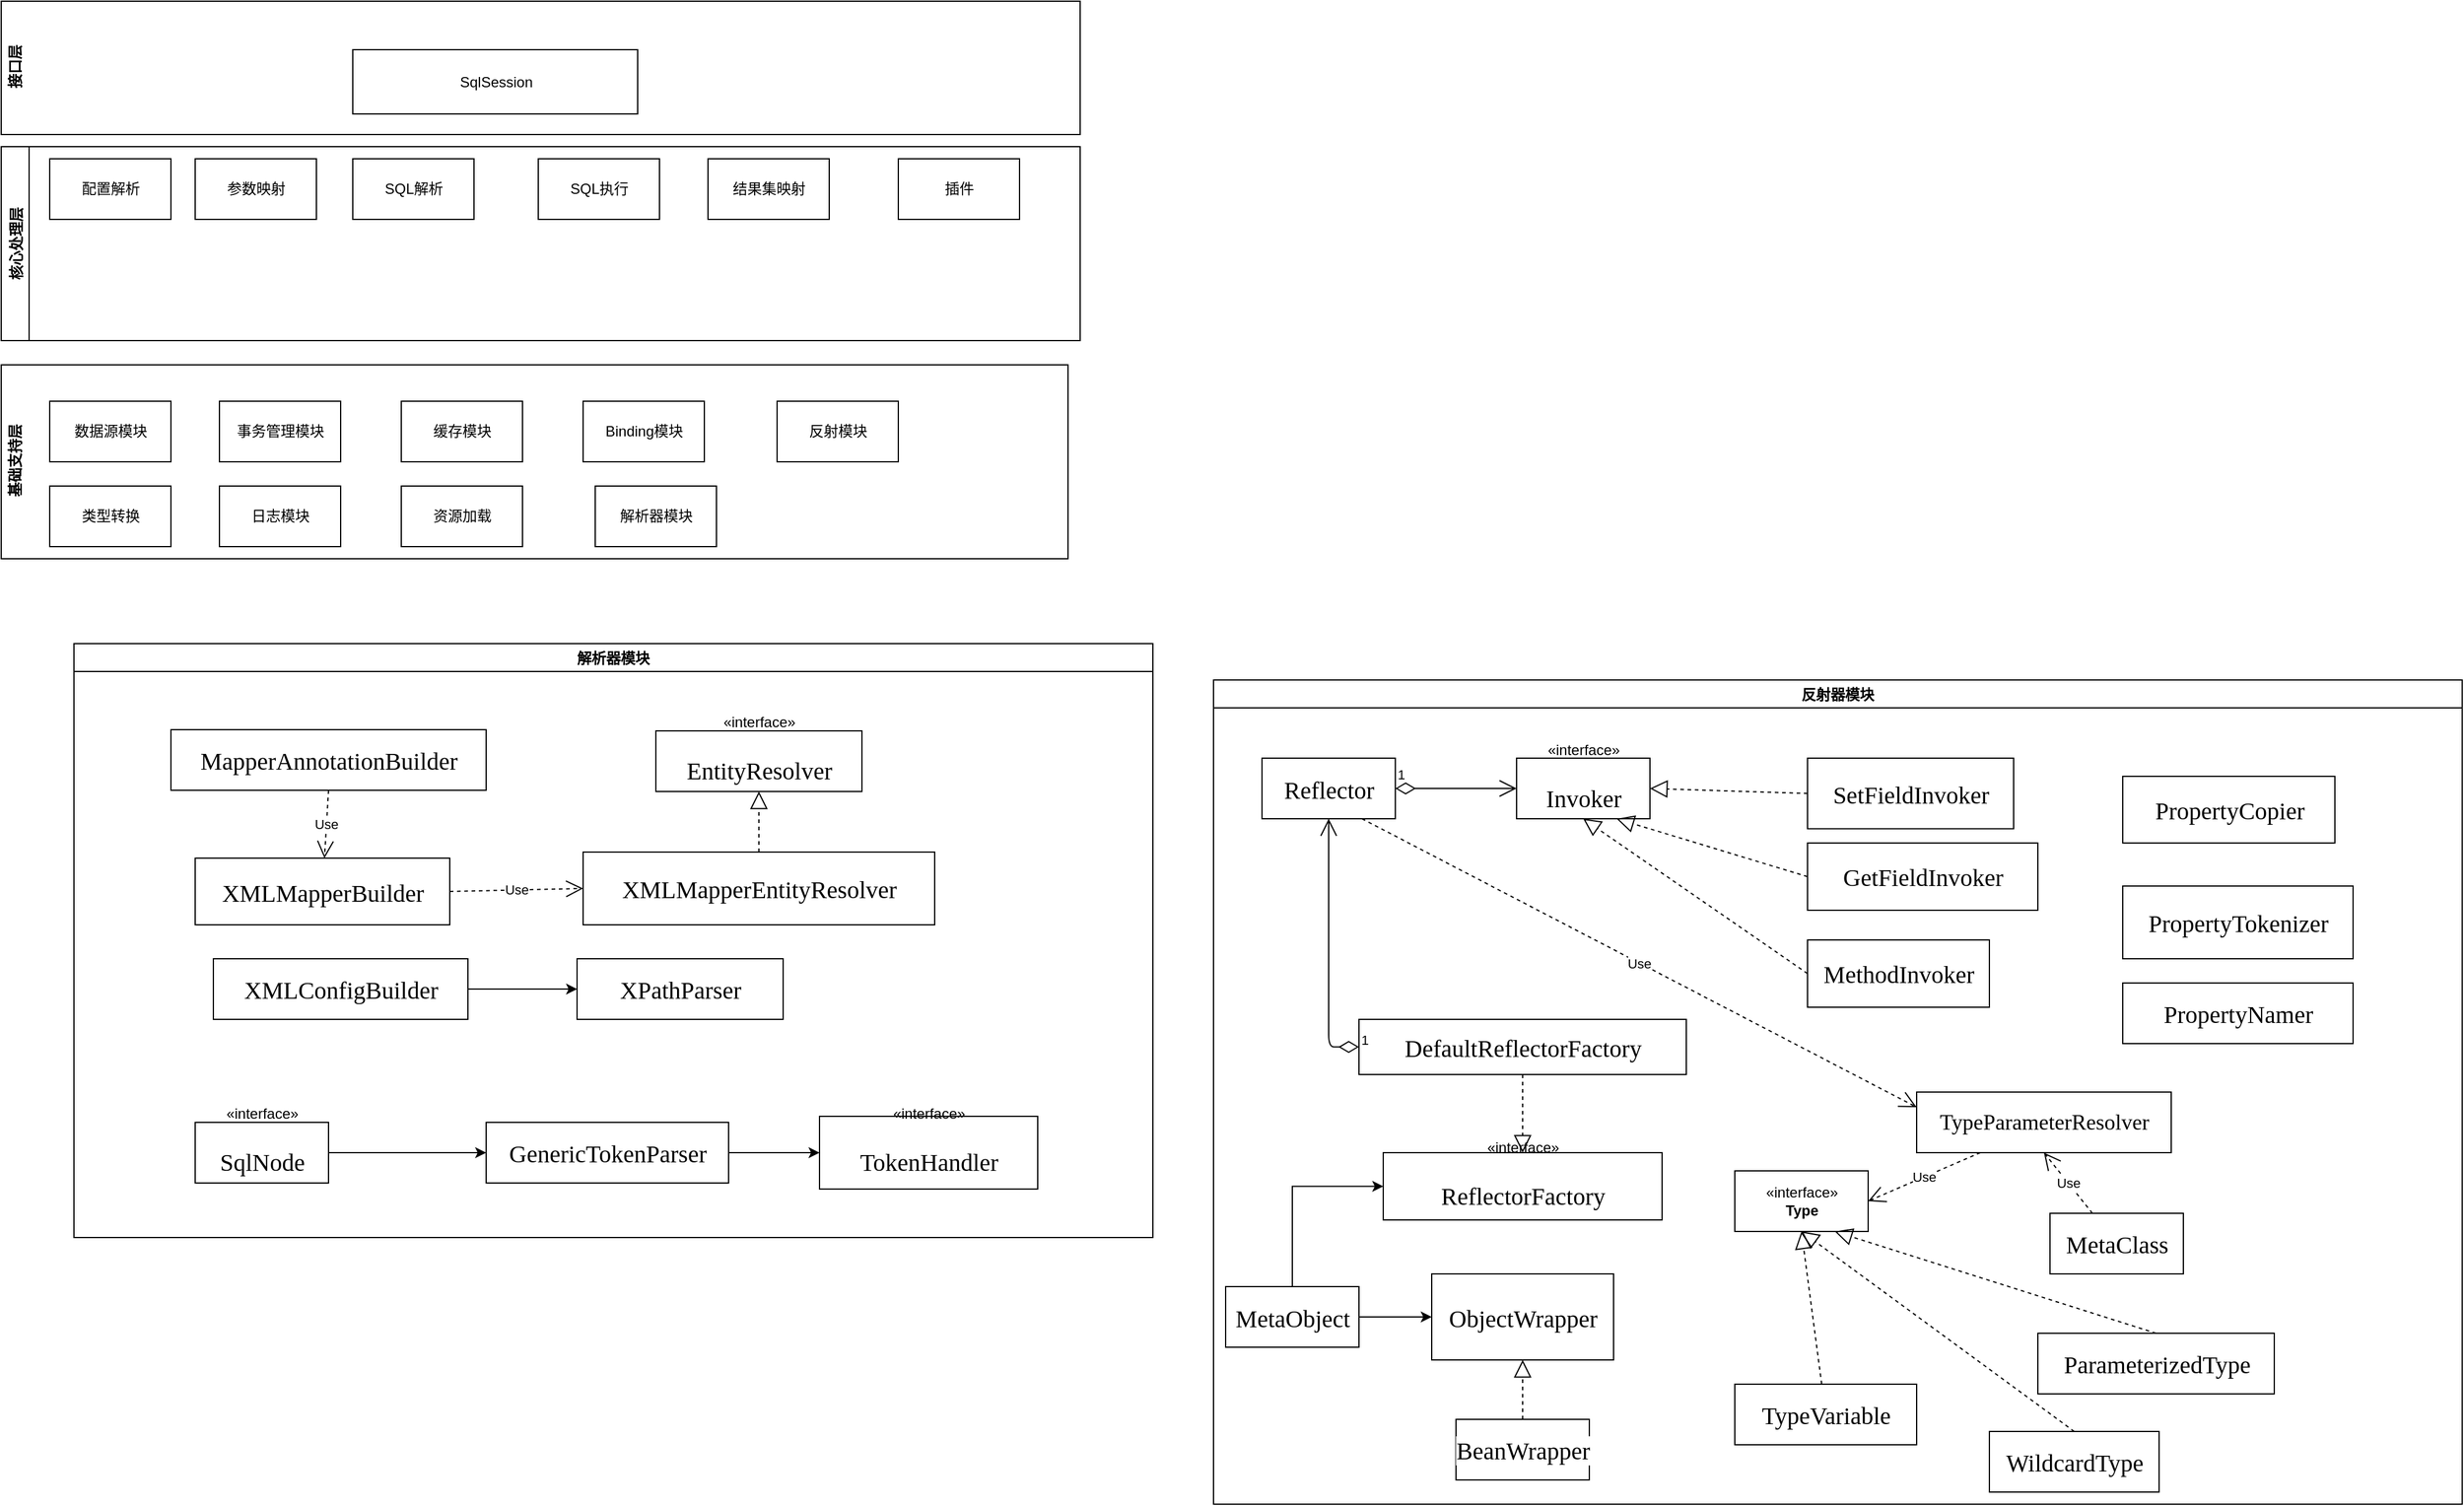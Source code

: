 <mxfile version="12.5.1" type="github">
  <diagram id="NqdyVlGYuGU1DPlqcApG" name="Page-1">
    <mxGraphModel dx="1422" dy="762" grid="1" gridSize="10" guides="1" tooltips="1" connect="1" arrows="1" fold="1" page="1" pageScale="1" pageWidth="827" pageHeight="1169" math="0" shadow="0">
      <root>
        <mxCell id="0"/>
        <mxCell id="1" parent="0"/>
        <mxCell id="Ca9ZKJGd3RS6ejhv2K8J-3" value="接口层" style="swimlane;html=1;horizontal=0;swimlaneLine=0;" vertex="1" parent="1">
          <mxGeometry y="20" width="890" height="110" as="geometry"/>
        </mxCell>
        <mxCell id="Ca9ZKJGd3RS6ejhv2K8J-18" value="SqlSession" style="html=1;dashed=0;whitespace=wrap;" vertex="1" parent="Ca9ZKJGd3RS6ejhv2K8J-3">
          <mxGeometry x="290" y="40" width="235" height="53" as="geometry"/>
        </mxCell>
        <mxCell id="Ca9ZKJGd3RS6ejhv2K8J-6" value="基础支持层" style="swimlane;html=1;horizontal=0;swimlaneLine=0;startSize=23;" vertex="1" parent="1">
          <mxGeometry y="320" width="880" height="160" as="geometry"/>
        </mxCell>
        <mxCell id="Ca9ZKJGd3RS6ejhv2K8J-19" value="数据源模块" style="html=1;dashed=0;whitespace=wrap;" vertex="1" parent="Ca9ZKJGd3RS6ejhv2K8J-6">
          <mxGeometry x="40" y="30" width="100" height="50" as="geometry"/>
        </mxCell>
        <mxCell id="Ca9ZKJGd3RS6ejhv2K8J-20" value="事务管理模块" style="html=1;dashed=0;whitespace=wrap;" vertex="1" parent="Ca9ZKJGd3RS6ejhv2K8J-6">
          <mxGeometry x="180" y="30" width="100" height="50" as="geometry"/>
        </mxCell>
        <mxCell id="Ca9ZKJGd3RS6ejhv2K8J-21" value="缓存模块" style="html=1;dashed=0;whitespace=wrap;" vertex="1" parent="Ca9ZKJGd3RS6ejhv2K8J-6">
          <mxGeometry x="330" y="30" width="100" height="50" as="geometry"/>
        </mxCell>
        <mxCell id="Ca9ZKJGd3RS6ejhv2K8J-22" value="Binding模块" style="html=1;dashed=0;whitespace=wrap;" vertex="1" parent="Ca9ZKJGd3RS6ejhv2K8J-6">
          <mxGeometry x="480" y="30" width="100" height="50" as="geometry"/>
        </mxCell>
        <mxCell id="Ca9ZKJGd3RS6ejhv2K8J-23" value="反射模块" style="html=1;dashed=0;whitespace=wrap;" vertex="1" parent="Ca9ZKJGd3RS6ejhv2K8J-6">
          <mxGeometry x="640" y="30" width="100" height="50" as="geometry"/>
        </mxCell>
        <mxCell id="Ca9ZKJGd3RS6ejhv2K8J-24" value="类型转换" style="html=1;dashed=0;whitespace=wrap;" vertex="1" parent="Ca9ZKJGd3RS6ejhv2K8J-6">
          <mxGeometry x="40" y="100" width="100" height="50" as="geometry"/>
        </mxCell>
        <mxCell id="Ca9ZKJGd3RS6ejhv2K8J-25" value="日志模块" style="html=1;dashed=0;whitespace=wrap;" vertex="1" parent="Ca9ZKJGd3RS6ejhv2K8J-6">
          <mxGeometry x="180" y="100" width="100" height="50" as="geometry"/>
        </mxCell>
        <mxCell id="Ca9ZKJGd3RS6ejhv2K8J-26" value="资源加载" style="html=1;dashed=0;whitespace=wrap;" vertex="1" parent="Ca9ZKJGd3RS6ejhv2K8J-6">
          <mxGeometry x="330" y="100" width="100" height="50" as="geometry"/>
        </mxCell>
        <mxCell id="Ca9ZKJGd3RS6ejhv2K8J-27" value="解析器模块" style="html=1;dashed=0;whitespace=wrap;" vertex="1" parent="Ca9ZKJGd3RS6ejhv2K8J-6">
          <mxGeometry x="490" y="100" width="100" height="50" as="geometry"/>
        </mxCell>
        <mxCell id="Ca9ZKJGd3RS6ejhv2K8J-4" value="核心处理层" style="swimlane;startSize=23;horizontal=0;" vertex="1" parent="1">
          <mxGeometry y="140" width="890" height="160" as="geometry"/>
        </mxCell>
        <mxCell id="Ca9ZKJGd3RS6ejhv2K8J-10" value="配置解析" style="html=1;dashed=0;whitespace=wrap;" vertex="1" parent="Ca9ZKJGd3RS6ejhv2K8J-4">
          <mxGeometry x="40" y="10" width="100" height="50" as="geometry"/>
        </mxCell>
        <mxCell id="Ca9ZKJGd3RS6ejhv2K8J-11" value="参数映射" style="html=1;dashed=0;whitespace=wrap;" vertex="1" parent="Ca9ZKJGd3RS6ejhv2K8J-4">
          <mxGeometry x="160" y="10" width="100" height="50" as="geometry"/>
        </mxCell>
        <mxCell id="Ca9ZKJGd3RS6ejhv2K8J-14" value="SQL解析" style="html=1;dashed=0;whitespace=wrap;" vertex="1" parent="Ca9ZKJGd3RS6ejhv2K8J-4">
          <mxGeometry x="290" y="10" width="100" height="50" as="geometry"/>
        </mxCell>
        <mxCell id="Ca9ZKJGd3RS6ejhv2K8J-15" value="SQL执行" style="html=1;dashed=0;whitespace=wrap;" vertex="1" parent="Ca9ZKJGd3RS6ejhv2K8J-4">
          <mxGeometry x="443" y="10" width="100" height="50" as="geometry"/>
        </mxCell>
        <mxCell id="Ca9ZKJGd3RS6ejhv2K8J-16" value="结果集映射" style="html=1;dashed=0;whitespace=wrap;" vertex="1" parent="Ca9ZKJGd3RS6ejhv2K8J-4">
          <mxGeometry x="583" y="10" width="100" height="50" as="geometry"/>
        </mxCell>
        <mxCell id="Ca9ZKJGd3RS6ejhv2K8J-17" value="插件" style="html=1;dashed=0;whitespace=wrap;" vertex="1" parent="Ca9ZKJGd3RS6ejhv2K8J-4">
          <mxGeometry x="740" y="10" width="100" height="50" as="geometry"/>
        </mxCell>
        <mxCell id="Ca9ZKJGd3RS6ejhv2K8J-35" value="解析器模块" style="swimlane;" vertex="1" parent="1">
          <mxGeometry x="60" y="550" width="890" height="490" as="geometry"/>
        </mxCell>
        <mxCell id="Ca9ZKJGd3RS6ejhv2K8J-28" value="&lt;pre style=&quot;background-color: rgb(255 , 255 , 255) ; font-family: &amp;#34;consolas&amp;#34; ; font-size: 15pt&quot;&gt;XMLMapperEntityResolver&lt;/pre&gt;" style="html=1;" vertex="1" parent="Ca9ZKJGd3RS6ejhv2K8J-35">
          <mxGeometry x="420" y="172" width="290" height="60" as="geometry"/>
        </mxCell>
        <mxCell id="Ca9ZKJGd3RS6ejhv2K8J-29" value="«interface»&lt;br&gt;&lt;pre style=&quot;background-color: rgb(255 , 255 , 255) ; font-family: &amp;#34;consolas&amp;#34; ; font-size: 15pt&quot;&gt;EntityResolver&lt;/pre&gt;" style="html=1;" vertex="1" parent="Ca9ZKJGd3RS6ejhv2K8J-35">
          <mxGeometry x="480" y="72" width="170" height="50" as="geometry"/>
        </mxCell>
        <mxCell id="Ca9ZKJGd3RS6ejhv2K8J-30" value="" style="endArrow=block;dashed=1;endFill=0;endSize=12;html=1;entryX=0.5;entryY=1;entryDx=0;entryDy=0;" edge="1" parent="Ca9ZKJGd3RS6ejhv2K8J-35" source="Ca9ZKJGd3RS6ejhv2K8J-28" target="Ca9ZKJGd3RS6ejhv2K8J-29">
          <mxGeometry width="160" relative="1" as="geometry">
            <mxPoint x="340" y="312" as="sourcePoint"/>
            <mxPoint x="500" y="312" as="targetPoint"/>
          </mxGeometry>
        </mxCell>
        <mxCell id="Ca9ZKJGd3RS6ejhv2K8J-31" value="&lt;pre style=&quot;background-color: rgb(255 , 255 , 255) ; font-family: &amp;#34;consolas&amp;#34; ; font-size: 15pt&quot;&gt;XMLMapperBuilder&lt;/pre&gt;" style="html=1;" vertex="1" parent="Ca9ZKJGd3RS6ejhv2K8J-35">
          <mxGeometry x="100" y="177" width="210" height="55" as="geometry"/>
        </mxCell>
        <mxCell id="Ca9ZKJGd3RS6ejhv2K8J-32" value="Use" style="endArrow=open;endSize=12;dashed=1;html=1;entryX=0;entryY=0.5;entryDx=0;entryDy=0;exitX=1;exitY=0.5;exitDx=0;exitDy=0;" edge="1" parent="Ca9ZKJGd3RS6ejhv2K8J-35" source="Ca9ZKJGd3RS6ejhv2K8J-31" target="Ca9ZKJGd3RS6ejhv2K8J-28">
          <mxGeometry width="160" relative="1" as="geometry">
            <mxPoint x="310" y="322" as="sourcePoint"/>
            <mxPoint x="470" y="322" as="targetPoint"/>
          </mxGeometry>
        </mxCell>
        <mxCell id="Ca9ZKJGd3RS6ejhv2K8J-33" value="&lt;pre style=&quot;background-color: rgb(255 , 255 , 255) ; font-family: &amp;#34;consolas&amp;#34; ; font-size: 15pt&quot;&gt;MapperAnnotationBuilder&lt;/pre&gt;" style="html=1;" vertex="1" parent="Ca9ZKJGd3RS6ejhv2K8J-35">
          <mxGeometry x="80" y="71" width="260" height="50" as="geometry"/>
        </mxCell>
        <mxCell id="Ca9ZKJGd3RS6ejhv2K8J-34" value="Use" style="endArrow=open;endSize=12;dashed=1;html=1;exitX=0.5;exitY=1;exitDx=0;exitDy=0;" edge="1" parent="Ca9ZKJGd3RS6ejhv2K8J-35" source="Ca9ZKJGd3RS6ejhv2K8J-33" target="Ca9ZKJGd3RS6ejhv2K8J-31">
          <mxGeometry width="160" relative="1" as="geometry">
            <mxPoint x="-30" y="322" as="sourcePoint"/>
            <mxPoint x="130" y="322" as="targetPoint"/>
          </mxGeometry>
        </mxCell>
        <mxCell id="Ca9ZKJGd3RS6ejhv2K8J-39" style="edgeStyle=orthogonalEdgeStyle;rounded=0;orthogonalLoop=1;jettySize=auto;html=1;exitX=1;exitY=0.5;exitDx=0;exitDy=0;" edge="1" parent="Ca9ZKJGd3RS6ejhv2K8J-35" source="Ca9ZKJGd3RS6ejhv2K8J-36" target="Ca9ZKJGd3RS6ejhv2K8J-38">
          <mxGeometry relative="1" as="geometry"/>
        </mxCell>
        <mxCell id="Ca9ZKJGd3RS6ejhv2K8J-36" value="&lt;pre style=&quot;background-color: rgb(255 , 255 , 255) ; font-family: &amp;#34;consolas&amp;#34; ; font-size: 15pt&quot;&gt;XMLConfigBuilder&lt;/pre&gt;" style="html=1;" vertex="1" parent="Ca9ZKJGd3RS6ejhv2K8J-35">
          <mxGeometry x="115" y="260" width="210" height="50" as="geometry"/>
        </mxCell>
        <mxCell id="Ca9ZKJGd3RS6ejhv2K8J-38" value="&lt;pre style=&quot;background-color: rgb(255 , 255 , 255) ; font-family: &amp;#34;consolas&amp;#34; ; font-size: 15pt&quot;&gt;XPathParser&lt;/pre&gt;" style="html=1;" vertex="1" parent="Ca9ZKJGd3RS6ejhv2K8J-35">
          <mxGeometry x="415" y="260" width="170" height="50" as="geometry"/>
        </mxCell>
        <mxCell id="Ca9ZKJGd3RS6ejhv2K8J-40" value="«interface»&lt;br&gt;&lt;pre style=&quot;background-color: rgb(255 , 255 , 255) ; font-family: &amp;#34;consolas&amp;#34; ; font-size: 15pt&quot;&gt;TokenHandler&lt;/pre&gt;" style="html=1;" vertex="1" parent="Ca9ZKJGd3RS6ejhv2K8J-35">
          <mxGeometry x="615" y="390" width="180" height="60" as="geometry"/>
        </mxCell>
        <mxCell id="Ca9ZKJGd3RS6ejhv2K8J-42" style="edgeStyle=orthogonalEdgeStyle;rounded=0;orthogonalLoop=1;jettySize=auto;html=1;exitX=1;exitY=0.5;exitDx=0;exitDy=0;" edge="1" parent="Ca9ZKJGd3RS6ejhv2K8J-35" source="Ca9ZKJGd3RS6ejhv2K8J-41" target="Ca9ZKJGd3RS6ejhv2K8J-40">
          <mxGeometry relative="1" as="geometry"/>
        </mxCell>
        <mxCell id="Ca9ZKJGd3RS6ejhv2K8J-41" value="&lt;pre style=&quot;background-color: rgb(255 , 255 , 255) ; font-family: &amp;#34;consolas&amp;#34; ; font-size: 15pt&quot;&gt;GenericTokenParser&lt;/pre&gt;" style="html=1;" vertex="1" parent="Ca9ZKJGd3RS6ejhv2K8J-35">
          <mxGeometry x="340" y="395" width="200" height="50" as="geometry"/>
        </mxCell>
        <mxCell id="Ca9ZKJGd3RS6ejhv2K8J-46" style="edgeStyle=orthogonalEdgeStyle;rounded=0;orthogonalLoop=1;jettySize=auto;html=1;entryX=0;entryY=0.5;entryDx=0;entryDy=0;" edge="1" parent="Ca9ZKJGd3RS6ejhv2K8J-35" source="Ca9ZKJGd3RS6ejhv2K8J-43" target="Ca9ZKJGd3RS6ejhv2K8J-41">
          <mxGeometry relative="1" as="geometry"/>
        </mxCell>
        <mxCell id="Ca9ZKJGd3RS6ejhv2K8J-43" value="«interface»&lt;br&gt;&lt;pre style=&quot;background-color: rgb(255 , 255 , 255) ; font-family: &amp;#34;consolas&amp;#34; ; font-size: 15pt&quot;&gt;SqlNode&lt;/pre&gt;" style="html=1;" vertex="1" parent="Ca9ZKJGd3RS6ejhv2K8J-35">
          <mxGeometry x="100" y="395" width="110" height="50" as="geometry"/>
        </mxCell>
        <mxCell id="Ca9ZKJGd3RS6ejhv2K8J-47" value="反射器模块" style="swimlane;" vertex="1" parent="1">
          <mxGeometry x="1000" y="580" width="1030" height="680" as="geometry"/>
        </mxCell>
        <mxCell id="Ca9ZKJGd3RS6ejhv2K8J-48" value="&lt;pre style=&quot;background-color: rgb(255 , 255 , 255) ; font-family: &amp;#34;consolas&amp;#34; ; font-size: 15pt&quot;&gt;Reflector&lt;/pre&gt;" style="html=1;" vertex="1" parent="Ca9ZKJGd3RS6ejhv2K8J-47">
          <mxGeometry x="40" y="64.5" width="110" height="50" as="geometry"/>
        </mxCell>
        <mxCell id="Ca9ZKJGd3RS6ejhv2K8J-49" value="«interface»&lt;br&gt;&lt;pre style=&quot;background-color: rgb(255 , 255 , 255) ; font-family: &amp;#34;consolas&amp;#34; ; font-size: 15pt&quot;&gt;Invoker&lt;/pre&gt;" style="html=1;" vertex="1" parent="Ca9ZKJGd3RS6ejhv2K8J-47">
          <mxGeometry x="250" y="64.5" width="110" height="50" as="geometry"/>
        </mxCell>
        <mxCell id="Ca9ZKJGd3RS6ejhv2K8J-50" value="1" style="endArrow=open;html=1;endSize=12;startArrow=diamondThin;startSize=14;startFill=0;edgeStyle=orthogonalEdgeStyle;align=left;verticalAlign=bottom;exitX=1;exitY=0.5;exitDx=0;exitDy=0;entryX=0;entryY=0.5;entryDx=0;entryDy=0;" edge="1" parent="Ca9ZKJGd3RS6ejhv2K8J-47" source="Ca9ZKJGd3RS6ejhv2K8J-48" target="Ca9ZKJGd3RS6ejhv2K8J-49">
          <mxGeometry x="-1" y="3" relative="1" as="geometry">
            <mxPoint x="120" y="194.5" as="sourcePoint"/>
            <mxPoint x="280" y="194.5" as="targetPoint"/>
          </mxGeometry>
        </mxCell>
        <mxCell id="Ca9ZKJGd3RS6ejhv2K8J-51" value="&lt;pre style=&quot;background-color: rgb(255 , 255 , 255) ; font-family: &amp;#34;consolas&amp;#34; ; font-size: 15pt&quot;&gt;MethodInvoker&lt;/pre&gt;" style="html=1;" vertex="1" parent="Ca9ZKJGd3RS6ejhv2K8J-47">
          <mxGeometry x="490" y="214.5" width="150" height="55.5" as="geometry"/>
        </mxCell>
        <mxCell id="Ca9ZKJGd3RS6ejhv2K8J-52" value="&lt;pre style=&quot;background-color: rgb(255 , 255 , 255) ; font-family: &amp;#34;consolas&amp;#34; ; font-size: 15pt&quot;&gt;GetFieldInvoker&lt;/pre&gt;" style="html=1;" vertex="1" parent="Ca9ZKJGd3RS6ejhv2K8J-47">
          <mxGeometry x="490" y="134.5" width="190" height="55.5" as="geometry"/>
        </mxCell>
        <mxCell id="Ca9ZKJGd3RS6ejhv2K8J-53" value="" style="endArrow=block;dashed=1;endFill=0;endSize=12;html=1;entryX=0.5;entryY=1;entryDx=0;entryDy=0;exitX=0;exitY=0.5;exitDx=0;exitDy=0;" edge="1" parent="Ca9ZKJGd3RS6ejhv2K8J-47" source="Ca9ZKJGd3RS6ejhv2K8J-51" target="Ca9ZKJGd3RS6ejhv2K8J-49">
          <mxGeometry width="160" relative="1" as="geometry">
            <mxPoint x="90" y="274.5" as="sourcePoint"/>
            <mxPoint x="250" y="274.5" as="targetPoint"/>
          </mxGeometry>
        </mxCell>
        <mxCell id="Ca9ZKJGd3RS6ejhv2K8J-55" value="&lt;pre style=&quot;background-color: rgb(255 , 255 , 255) ; font-family: &amp;#34;consolas&amp;#34; ; font-size: 15pt&quot;&gt;&lt;pre style=&quot;font-family: &amp;#34;consolas&amp;#34; ; font-size: 15pt&quot;&gt;SetFieldInvoker&lt;/pre&gt;&lt;/pre&gt;" style="html=1;" vertex="1" parent="Ca9ZKJGd3RS6ejhv2K8J-47">
          <mxGeometry x="490" y="64.5" width="170" height="58.25" as="geometry"/>
        </mxCell>
        <mxCell id="Ca9ZKJGd3RS6ejhv2K8J-57" value="" style="endArrow=block;dashed=1;endFill=0;endSize=12;html=1;entryX=1;entryY=0.5;entryDx=0;entryDy=0;exitX=0;exitY=0.5;exitDx=0;exitDy=0;" edge="1" parent="Ca9ZKJGd3RS6ejhv2K8J-47" source="Ca9ZKJGd3RS6ejhv2K8J-55" target="Ca9ZKJGd3RS6ejhv2K8J-49">
          <mxGeometry width="160" relative="1" as="geometry">
            <mxPoint x="150" y="364.5" as="sourcePoint"/>
            <mxPoint x="310" y="364.5" as="targetPoint"/>
          </mxGeometry>
        </mxCell>
        <mxCell id="Ca9ZKJGd3RS6ejhv2K8J-58" value="" style="endArrow=block;dashed=1;endFill=0;endSize=12;html=1;entryX=0.75;entryY=1;entryDx=0;entryDy=0;exitX=0;exitY=0.5;exitDx=0;exitDy=0;" edge="1" parent="Ca9ZKJGd3RS6ejhv2K8J-47" source="Ca9ZKJGd3RS6ejhv2K8J-52" target="Ca9ZKJGd3RS6ejhv2K8J-49">
          <mxGeometry width="160" relative="1" as="geometry">
            <mxPoint x="360" y="324.5" as="sourcePoint"/>
            <mxPoint x="520" y="324.5" as="targetPoint"/>
          </mxGeometry>
        </mxCell>
        <mxCell id="Ca9ZKJGd3RS6ejhv2K8J-60" value="«interface»&lt;br&gt;&lt;pre style=&quot;background-color: rgb(255 , 255 , 255) ; font-family: &amp;#34;consolas&amp;#34; ; font-size: 15pt&quot;&gt;ReflectorFactory&lt;/pre&gt;" style="html=1;" vertex="1" parent="Ca9ZKJGd3RS6ejhv2K8J-47">
          <mxGeometry x="140" y="390" width="230" height="55.5" as="geometry"/>
        </mxCell>
        <mxCell id="Ca9ZKJGd3RS6ejhv2K8J-59" value="&lt;pre style=&quot;background-color: rgb(255 , 255 , 255) ; font-family: &amp;#34;consolas&amp;#34; ; font-size: 15pt&quot;&gt;DefaultReflectorFactory&lt;/pre&gt;" style="html=1;" vertex="1" parent="Ca9ZKJGd3RS6ejhv2K8J-47">
          <mxGeometry x="120" y="280" width="270" height="45.5" as="geometry"/>
        </mxCell>
        <mxCell id="Ca9ZKJGd3RS6ejhv2K8J-61" value="" style="endArrow=block;dashed=1;endFill=0;endSize=12;html=1;entryX=0.5;entryY=0;entryDx=0;entryDy=0;" edge="1" parent="Ca9ZKJGd3RS6ejhv2K8J-47" source="Ca9ZKJGd3RS6ejhv2K8J-59" target="Ca9ZKJGd3RS6ejhv2K8J-60">
          <mxGeometry width="160" relative="1" as="geometry">
            <mxPoint x="205" y="520" as="sourcePoint"/>
            <mxPoint x="255" y="390" as="targetPoint"/>
          </mxGeometry>
        </mxCell>
        <mxCell id="Ca9ZKJGd3RS6ejhv2K8J-64" value="&lt;pre style=&quot;background-color: rgb(255 , 255 , 255) ; font-family: &amp;#34;consolas&amp;#34; ; font-size: 13.5pt&quot;&gt;TypeParameterResolver&lt;/pre&gt;" style="html=1;" vertex="1" parent="Ca9ZKJGd3RS6ejhv2K8J-47">
          <mxGeometry x="580" y="340" width="210" height="50" as="geometry"/>
        </mxCell>
        <mxCell id="Ca9ZKJGd3RS6ejhv2K8J-65" value="&lt;pre style=&quot;background-color: rgb(255 , 255 , 255) ; font-family: &amp;#34;consolas&amp;#34; ; font-size: 15pt&quot;&gt;MetaClass&lt;/pre&gt;" style="html=1;" vertex="1" parent="Ca9ZKJGd3RS6ejhv2K8J-47">
          <mxGeometry x="690" y="440" width="110" height="50" as="geometry"/>
        </mxCell>
        <mxCell id="Ca9ZKJGd3RS6ejhv2K8J-66" value="Use" style="endArrow=open;endSize=12;dashed=1;html=1;entryX=0.5;entryY=1;entryDx=0;entryDy=0;" edge="1" parent="Ca9ZKJGd3RS6ejhv2K8J-47" source="Ca9ZKJGd3RS6ejhv2K8J-65" target="Ca9ZKJGd3RS6ejhv2K8J-64">
          <mxGeometry width="160" relative="1" as="geometry">
            <mxPoint x="410" y="590" as="sourcePoint"/>
            <mxPoint x="570" y="590" as="targetPoint"/>
          </mxGeometry>
        </mxCell>
        <mxCell id="Ca9ZKJGd3RS6ejhv2K8J-68" value="Use" style="endArrow=open;endSize=12;dashed=1;html=1;exitX=0.75;exitY=1;exitDx=0;exitDy=0;entryX=0;entryY=0.25;entryDx=0;entryDy=0;" edge="1" parent="Ca9ZKJGd3RS6ejhv2K8J-47" source="Ca9ZKJGd3RS6ejhv2K8J-48" target="Ca9ZKJGd3RS6ejhv2K8J-64">
          <mxGeometry width="160" relative="1" as="geometry">
            <mxPoint x="180" y="210" as="sourcePoint"/>
            <mxPoint x="340" y="210" as="targetPoint"/>
          </mxGeometry>
        </mxCell>
        <mxCell id="Ca9ZKJGd3RS6ejhv2K8J-69" value="1" style="endArrow=open;html=1;endSize=12;startArrow=diamondThin;startSize=14;startFill=0;edgeStyle=orthogonalEdgeStyle;align=left;verticalAlign=bottom;exitX=0;exitY=0.5;exitDx=0;exitDy=0;" edge="1" parent="Ca9ZKJGd3RS6ejhv2K8J-47" source="Ca9ZKJGd3RS6ejhv2K8J-59" target="Ca9ZKJGd3RS6ejhv2K8J-48">
          <mxGeometry x="-1" y="3" relative="1" as="geometry">
            <mxPoint x="10" y="490" as="sourcePoint"/>
            <mxPoint x="170" y="490" as="targetPoint"/>
          </mxGeometry>
        </mxCell>
        <mxCell id="Ca9ZKJGd3RS6ejhv2K8J-71" value="«interface»&lt;br&gt;&lt;b&gt;Type&lt;/b&gt;" style="html=1;" vertex="1" parent="Ca9ZKJGd3RS6ejhv2K8J-47">
          <mxGeometry x="430" y="405" width="110" height="50" as="geometry"/>
        </mxCell>
        <mxCell id="Ca9ZKJGd3RS6ejhv2K8J-72" value="&lt;pre style=&quot;background-color: rgb(255 , 255 , 255) ; font-family: &amp;#34;consolas&amp;#34; ; font-size: 15pt&quot;&gt;WildcardType&lt;/pre&gt;" style="html=1;" vertex="1" parent="Ca9ZKJGd3RS6ejhv2K8J-47">
          <mxGeometry x="640" y="620" width="140" height="50" as="geometry"/>
        </mxCell>
        <mxCell id="Ca9ZKJGd3RS6ejhv2K8J-73" value="&lt;pre style=&quot;background-color: rgb(255 , 255 , 255) ; font-family: &amp;#34;consolas&amp;#34; ; font-size: 15pt&quot;&gt;TypeVariable&lt;/pre&gt;" style="html=1;" vertex="1" parent="Ca9ZKJGd3RS6ejhv2K8J-47">
          <mxGeometry x="430" y="581" width="150" height="50" as="geometry"/>
        </mxCell>
        <mxCell id="Ca9ZKJGd3RS6ejhv2K8J-74" value="&lt;pre style=&quot;background-color: rgb(255 , 255 , 255) ; font-family: &amp;#34;consolas&amp;#34; ; font-size: 15pt&quot;&gt;&lt;pre style=&quot;font-family: &amp;#34;consolas&amp;#34; ; font-size: 15pt&quot;&gt;ParameterizedType&lt;/pre&gt;&lt;/pre&gt;" style="html=1;" vertex="1" parent="Ca9ZKJGd3RS6ejhv2K8J-47">
          <mxGeometry x="680" y="539" width="195" height="50" as="geometry"/>
        </mxCell>
        <mxCell id="Ca9ZKJGd3RS6ejhv2K8J-75" value="" style="endArrow=block;dashed=1;endFill=0;endSize=12;html=1;entryX=0.5;entryY=1;entryDx=0;entryDy=0;exitX=0.5;exitY=0;exitDx=0;exitDy=0;" edge="1" parent="Ca9ZKJGd3RS6ejhv2K8J-47" source="Ca9ZKJGd3RS6ejhv2K8J-72" target="Ca9ZKJGd3RS6ejhv2K8J-71">
          <mxGeometry width="160" relative="1" as="geometry">
            <mxPoint x="110" y="640" as="sourcePoint"/>
            <mxPoint x="270" y="640" as="targetPoint"/>
          </mxGeometry>
        </mxCell>
        <mxCell id="Ca9ZKJGd3RS6ejhv2K8J-76" value="" style="endArrow=block;dashed=1;endFill=0;endSize=12;html=1;entryX=0.5;entryY=1;entryDx=0;entryDy=0;" edge="1" parent="Ca9ZKJGd3RS6ejhv2K8J-47" source="Ca9ZKJGd3RS6ejhv2K8J-73" target="Ca9ZKJGd3RS6ejhv2K8J-71">
          <mxGeometry width="160" relative="1" as="geometry">
            <mxPoint x="120" y="700" as="sourcePoint"/>
            <mxPoint x="280" y="700" as="targetPoint"/>
          </mxGeometry>
        </mxCell>
        <mxCell id="Ca9ZKJGd3RS6ejhv2K8J-77" value="" style="endArrow=block;dashed=1;endFill=0;endSize=12;html=1;entryX=0.75;entryY=1;entryDx=0;entryDy=0;exitX=0.5;exitY=0;exitDx=0;exitDy=0;" edge="1" parent="Ca9ZKJGd3RS6ejhv2K8J-47" source="Ca9ZKJGd3RS6ejhv2K8J-74" target="Ca9ZKJGd3RS6ejhv2K8J-71">
          <mxGeometry width="160" relative="1" as="geometry">
            <mxPoint x="500" y="700" as="sourcePoint"/>
            <mxPoint x="660" y="700" as="targetPoint"/>
          </mxGeometry>
        </mxCell>
        <mxCell id="Ca9ZKJGd3RS6ejhv2K8J-79" value="Use" style="endArrow=open;endSize=12;dashed=1;html=1;entryX=1;entryY=0.5;entryDx=0;entryDy=0;exitX=0.25;exitY=1;exitDx=0;exitDy=0;" edge="1" parent="Ca9ZKJGd3RS6ejhv2K8J-47" source="Ca9ZKJGd3RS6ejhv2K8J-64" target="Ca9ZKJGd3RS6ejhv2K8J-71">
          <mxGeometry width="160" relative="1" as="geometry">
            <mxPoint x="390" y="620" as="sourcePoint"/>
            <mxPoint x="550" y="620" as="targetPoint"/>
          </mxGeometry>
        </mxCell>
        <mxCell id="Ca9ZKJGd3RS6ejhv2K8J-81" value="&lt;pre style=&quot;background-color: rgb(255 , 255 , 255) ; font-family: &amp;#34;consolas&amp;#34; ; font-size: 15pt&quot;&gt;ObjectWrapper&lt;/pre&gt;" style="html=1;" vertex="1" parent="Ca9ZKJGd3RS6ejhv2K8J-47">
          <mxGeometry x="180" y="490" width="150" height="71" as="geometry"/>
        </mxCell>
        <mxCell id="Ca9ZKJGd3RS6ejhv2K8J-84" style="edgeStyle=orthogonalEdgeStyle;rounded=0;orthogonalLoop=1;jettySize=auto;html=1;exitX=0.5;exitY=0;exitDx=0;exitDy=0;entryX=0;entryY=0.5;entryDx=0;entryDy=0;" edge="1" parent="Ca9ZKJGd3RS6ejhv2K8J-47" source="Ca9ZKJGd3RS6ejhv2K8J-80" target="Ca9ZKJGd3RS6ejhv2K8J-60">
          <mxGeometry relative="1" as="geometry"/>
        </mxCell>
        <mxCell id="Ca9ZKJGd3RS6ejhv2K8J-85" style="edgeStyle=orthogonalEdgeStyle;rounded=0;orthogonalLoop=1;jettySize=auto;html=1;exitX=1;exitY=0.5;exitDx=0;exitDy=0;" edge="1" parent="Ca9ZKJGd3RS6ejhv2K8J-47" source="Ca9ZKJGd3RS6ejhv2K8J-80" target="Ca9ZKJGd3RS6ejhv2K8J-81">
          <mxGeometry relative="1" as="geometry"/>
        </mxCell>
        <mxCell id="Ca9ZKJGd3RS6ejhv2K8J-80" value="&lt;pre style=&quot;background-color: rgb(255 , 255 , 255) ; font-family: &amp;#34;consolas&amp;#34; ; font-size: 15pt&quot;&gt;MetaObject&lt;/pre&gt;" style="html=1;" vertex="1" parent="Ca9ZKJGd3RS6ejhv2K8J-47">
          <mxGeometry x="10" y="500.5" width="110" height="50" as="geometry"/>
        </mxCell>
        <mxCell id="Ca9ZKJGd3RS6ejhv2K8J-86" value="&lt;pre style=&quot;background-color: rgb(255 , 255 , 255) ; font-family: &amp;#34;consolas&amp;#34; ; font-size: 15pt&quot;&gt;BeanWrapper&lt;/pre&gt;" style="html=1;" vertex="1" parent="Ca9ZKJGd3RS6ejhv2K8J-47">
          <mxGeometry x="200" y="610" width="110" height="50" as="geometry"/>
        </mxCell>
        <mxCell id="Ca9ZKJGd3RS6ejhv2K8J-88" value="" style="endArrow=block;dashed=1;endFill=0;endSize=12;html=1;entryX=0.5;entryY=1;entryDx=0;entryDy=0;exitX=0.5;exitY=0;exitDx=0;exitDy=0;" edge="1" parent="Ca9ZKJGd3RS6ejhv2K8J-47" source="Ca9ZKJGd3RS6ejhv2K8J-86" target="Ca9ZKJGd3RS6ejhv2K8J-81">
          <mxGeometry width="160" relative="1" as="geometry">
            <mxPoint x="40" y="750" as="sourcePoint"/>
            <mxPoint x="200" y="750" as="targetPoint"/>
          </mxGeometry>
        </mxCell>
        <mxCell id="Ca9ZKJGd3RS6ejhv2K8J-89" value="&lt;pre style=&quot;background-color: rgb(255 , 255 , 255) ; font-family: &amp;#34;consolas&amp;#34; ; font-size: 15pt&quot;&gt;PropertyTokenizer&lt;/pre&gt;" style="html=1;" vertex="1" parent="Ca9ZKJGd3RS6ejhv2K8J-47">
          <mxGeometry x="750" y="170" width="190" height="60" as="geometry"/>
        </mxCell>
        <mxCell id="Ca9ZKJGd3RS6ejhv2K8J-90" value="&lt;pre style=&quot;background-color: rgb(255 , 255 , 255) ; font-family: &amp;#34;consolas&amp;#34; ; font-size: 15pt&quot;&gt;PropertyCopier&lt;/pre&gt;" style="html=1;" vertex="1" parent="Ca9ZKJGd3RS6ejhv2K8J-47">
          <mxGeometry x="750" y="79.5" width="175" height="55" as="geometry"/>
        </mxCell>
        <mxCell id="Ca9ZKJGd3RS6ejhv2K8J-91" value="&lt;pre style=&quot;background-color: rgb(255 , 255 , 255) ; font-family: &amp;#34;consolas&amp;#34; ; font-size: 15pt&quot;&gt;PropertyNamer&lt;/pre&gt;" style="html=1;" vertex="1" parent="Ca9ZKJGd3RS6ejhv2K8J-47">
          <mxGeometry x="750" y="250" width="190" height="50" as="geometry"/>
        </mxCell>
      </root>
    </mxGraphModel>
  </diagram>
</mxfile>
